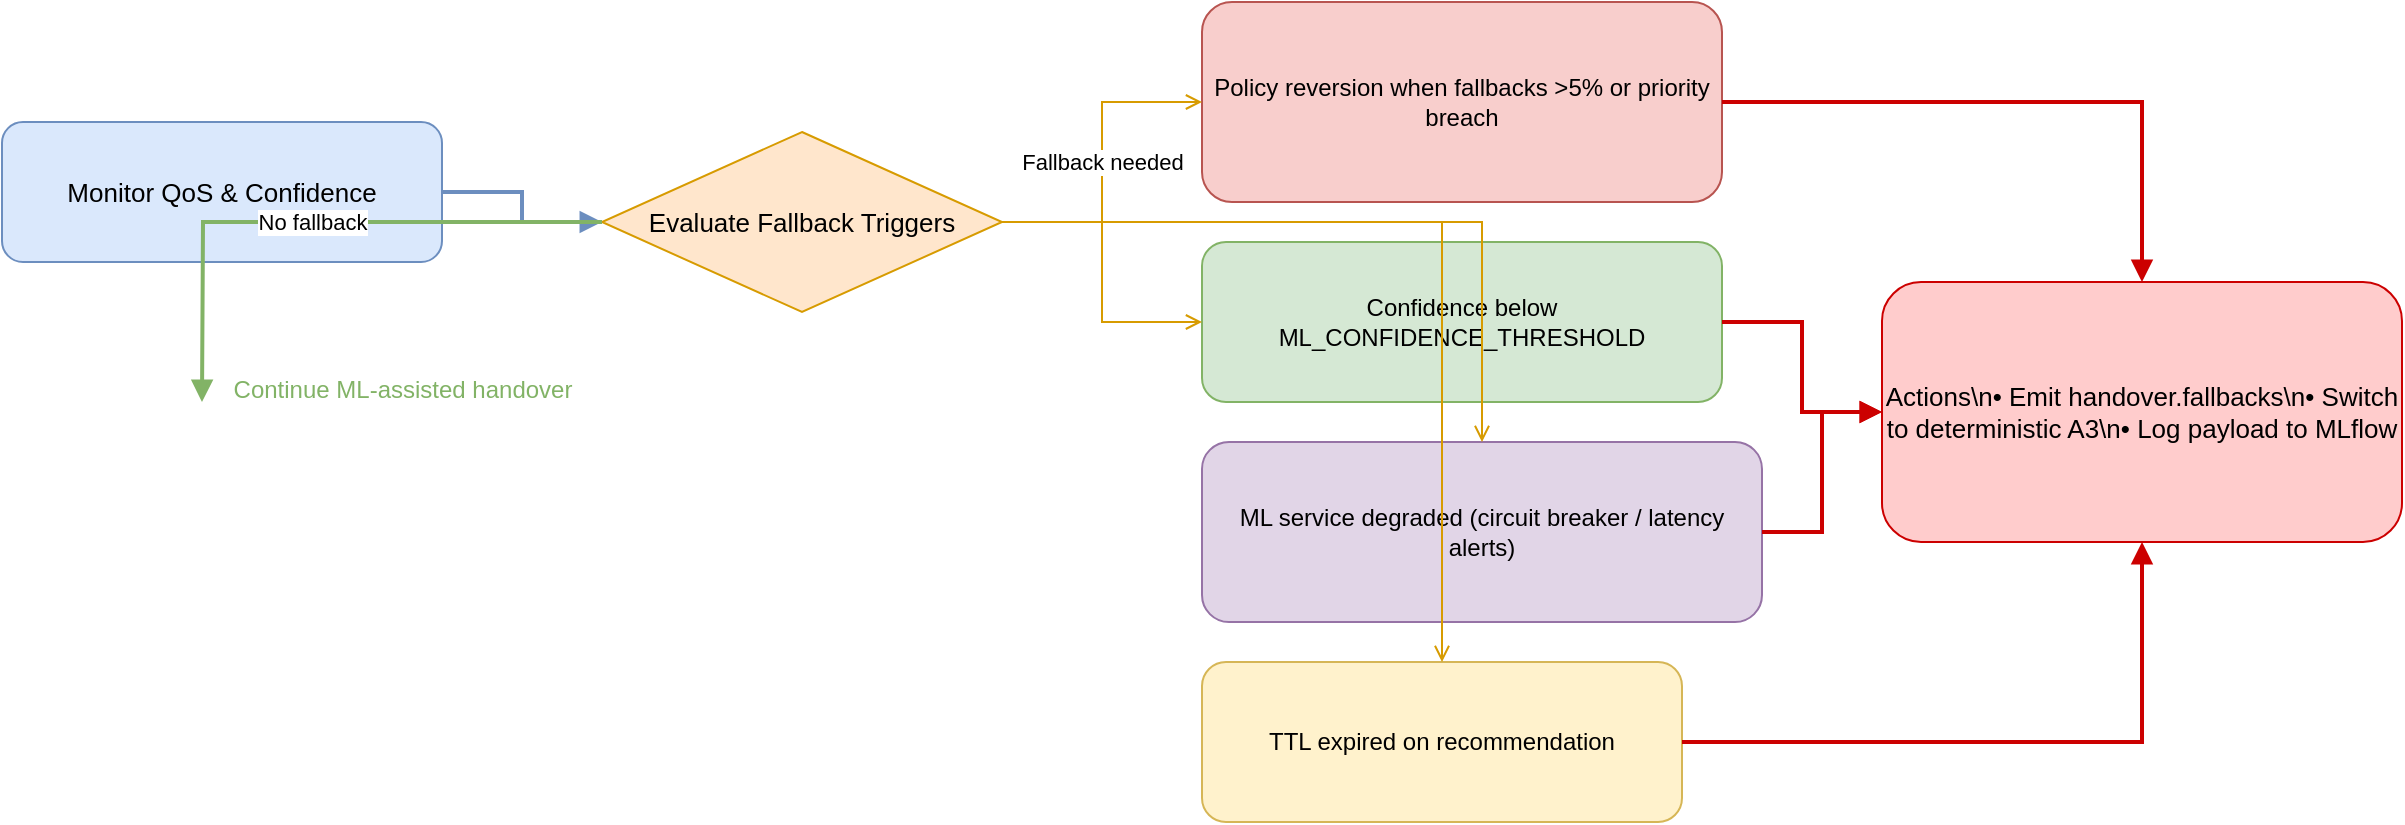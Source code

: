 <mxfile>
  <diagram id="fallbackFlow" name="NEF Fallback Control Flow">
    <mxGraphModel dx="1334" dy="771" grid="1" gridSize="10" guides="1" tooltips="1" connect="1" arrows="1" fold="1" page="1" pageScale="1" pageWidth="850" pageHeight="1100" math="0" shadow="0">
      <root>
        <mxCell id="0"/>
        <mxCell id="1" parent="0"/>
        <mxCell id="monitor" value="Monitor QoS &amp; Confidence" style="rounded=1;whiteSpace=wrap;html=1;fillColor=#dae8fc;strokeColor=#6c8ebf;fontSize=13;" vertex="1" parent="1">
          <mxGeometry x="120" y="80" width="220" height="70" as="geometry"/>
        </mxCell>
        <mxCell id="decision" value="Evaluate Fallback Triggers" style="rhombus;whiteSpace=wrap;html=1;strokeColor=#d79b00;fillColor=#ffe6cc;fontSize=13;" vertex="1" parent="1">
          <mxGeometry x="420" y="85" width="200" height="90" as="geometry"/>
        </mxCell>
        <mxCell id="trigger1" value="Policy reversion when fallbacks &gt;5% or priority breach" style="rounded=1;whiteSpace=wrap;html=1;fillColor=#f8cecc;strokeColor=#b85450;fontSize=12;" vertex="1" parent="1">
          <mxGeometry x="720" y="20" width="260" height="100" as="geometry"/>
        </mxCell>
        <mxCell id="trigger2" value="Confidence below ML_CONFIDENCE_THRESHOLD" style="rounded=1;whiteSpace=wrap;html=1;fillColor=#d5e8d4;strokeColor=#82b366;fontSize=12;" vertex="1" parent="1">
          <mxGeometry x="720" y="140" width="260" height="80" as="geometry"/>
        </mxCell>
        <mxCell id="trigger3" value="ML service degraded (circuit breaker / latency alerts)" style="rounded=1;whiteSpace=wrap;html=1;fillColor=#e1d5e7;strokeColor=#9673a6;fontSize=12;" vertex="1" parent="1">
          <mxGeometry x="720" y="240" width="280" height="90" as="geometry"/>
        </mxCell>
        <mxCell id="trigger4" value="TTL expired on recommendation" style="rounded=1;whiteSpace=wrap;html=1;fillColor=#fff2cc;strokeColor=#d6b656;fontSize=12;" vertex="1" parent="1">
          <mxGeometry x="720" y="350" width="240" height="80" as="geometry"/>
        </mxCell>
        <mxCell id="actions" value="Actions\n• Emit handover.fallbacks\n• Switch to deterministic A3\n• Log payload to MLflow" style="rounded=1;whiteSpace=wrap;html=1;fillColor=#ffcccc;strokeColor=#cc0000;fontSize=13;" vertex="1" parent="1">
          <mxGeometry x="1060" y="160" width="260" height="130" as="geometry"/>
        </mxCell>
        <mxCell id="edge1" style="edgeStyle=orthogonalEdgeStyle;rounded=0;orthogonalLoop=1;jettySize=auto;html=1;endArrow=block;endFill=1;strokeColor=#6c8ebf;strokeWidth=2;" edge="1" source="monitor" target="decision" parent="1">
          <mxGeometry relative="1" as="geometry"/>
        </mxCell>
        <mxCell id="edge2" value="Fallback needed" style="edgeStyle=orthogonalEdgeStyle;rounded=0;orthogonalLoop=1;jettySize=auto;html=1;endArrow=open;endFill=0;strokeColor=#d79b00;fontSize=11;" edge="1" source="decision" target="trigger1" parent="1">
          <mxGeometry relative="1" as="geometry">
            <mxPoint x="720" y="70" as="targetPoint"/>
          </mxGeometry>
        </mxCell>
        <mxCell id="edge3" style="edgeStyle=orthogonalEdgeStyle;rounded=0;orthogonalLoop=1;jettySize=auto;html=1;endArrow=open;endFill=0;strokeColor=#d79b00;fontSize=11;" edge="1" source="decision" target="trigger2" parent="1">
          <mxGeometry relative="1" as="geometry">
            <mxPoint x="720" y="180" as="targetPoint"/>
          </mxGeometry>
        </mxCell>
        <mxCell id="edge4" style="edgeStyle=orthogonalEdgeStyle;rounded=0;orthogonalLoop=1;jettySize=auto;html=1;endArrow=open;endFill=0;strokeColor=#d79b00;fontSize=11;" edge="1" source="decision" target="trigger3" parent="1">
          <mxGeometry relative="1" as="geometry">
            <mxPoint x="720" y="280" as="targetPoint"/>
          </mxGeometry>
        </mxCell>
        <mxCell id="edge5" style="edgeStyle=orthogonalEdgeStyle;rounded=0;orthogonalLoop=1;jettySize=auto;html=1;endArrow=open;endFill=0;strokeColor=#d79b00;fontSize=11;" edge="1" source="decision" target="trigger4" parent="1">
          <mxGeometry relative="1" as="geometry">
            <mxPoint x="720" y="390" as="targetPoint"/>
          </mxGeometry>
        </mxCell>
        <mxCell id="edge6" style="edgeStyle=orthogonalEdgeStyle;rounded=0;orthogonalLoop=1;jettySize=auto;html=1;endArrow=block;endFill=1;strokeColor=#cc0000;strokeWidth=2;" edge="1" source="trigger1" target="actions" parent="1">
          <mxGeometry relative="1" as="geometry"/>
        </mxCell>
        <mxCell id="edge7" style="edgeStyle=orthogonalEdgeStyle;rounded=0;orthogonalLoop=1;jettySize=auto;html=1;endArrow=block;endFill=1;strokeColor=#cc0000;strokeWidth=2;" edge="1" source="trigger2" target="actions" parent="1">
          <mxGeometry relative="1" as="geometry"/>
        </mxCell>
        <mxCell id="edge8" style="edgeStyle=orthogonalEdgeStyle;rounded=0;orthogonalLoop=1;jettySize=auto;html=1;endArrow=block;endFill=1;strokeColor=#cc0000;strokeWidth=2;" edge="1" source="trigger3" target="actions" parent="1">
          <mxGeometry relative="1" as="geometry"/>
        </mxCell>
        <mxCell id="edge9" style="edgeStyle=orthogonalEdgeStyle;rounded=0;orthogonalLoop=1;jettySize=auto;html=1;endArrow=block;endFill=1;strokeColor=#cc0000;strokeWidth=2;" edge="1" source="trigger4" target="actions" parent="1">
          <mxGeometry relative="1" as="geometry"/>
        </mxCell>
        <mxCell id="edgeReturn" value="No fallback" style="edgeStyle=orthogonalEdgeStyle;rounded=0;orthogonalLoop=1;jettySize=auto;html=1;endArrow=block;endFill=1;strokeColor=#82b366;strokeWidth=2;" edge="1" source="decision" parent="1">
          <mxGeometry relative="1" as="geometry">
            <mxPoint x="420" y="220" as="sourcePoint"/>
            <mxPoint x="220" y="220" as="targetPoint"/>
          </mxGeometry>
        </mxCell>
        <mxCell id="labelReturn" value="Continue ML-assisted handover" style="text;html=1;resizable=0;points=[];align=center;fontSize=12;fontColor=#82b366;" vertex="1" parent="1">
          <mxGeometry x="220" y="200" width="200" height="30" as="geometry"/>
        </mxCell>
      </root>
    </mxGraphModel>
  </diagram>
</mxfile>
